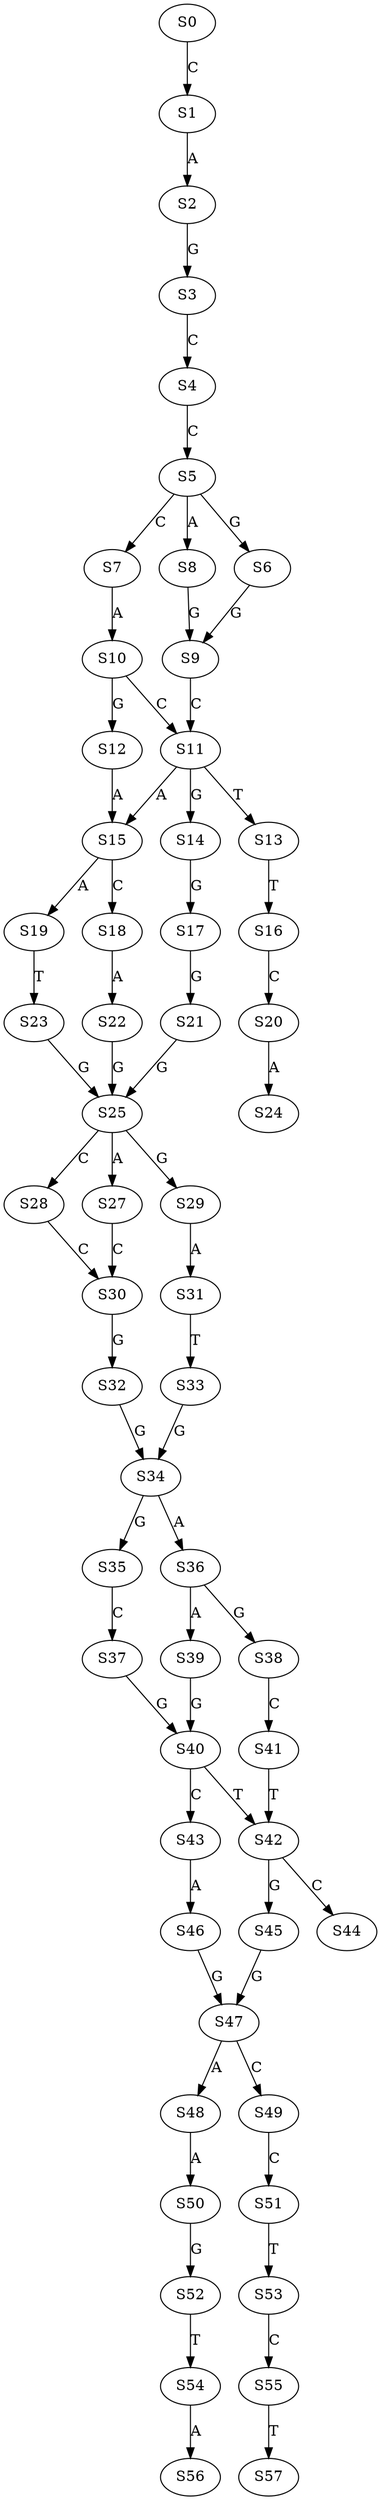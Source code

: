 strict digraph  {
	S0 -> S1 [ label = C ];
	S1 -> S2 [ label = A ];
	S2 -> S3 [ label = G ];
	S3 -> S4 [ label = C ];
	S4 -> S5 [ label = C ];
	S5 -> S6 [ label = G ];
	S5 -> S7 [ label = C ];
	S5 -> S8 [ label = A ];
	S6 -> S9 [ label = G ];
	S7 -> S10 [ label = A ];
	S8 -> S9 [ label = G ];
	S9 -> S11 [ label = C ];
	S10 -> S11 [ label = C ];
	S10 -> S12 [ label = G ];
	S11 -> S13 [ label = T ];
	S11 -> S14 [ label = G ];
	S11 -> S15 [ label = A ];
	S12 -> S15 [ label = A ];
	S13 -> S16 [ label = T ];
	S14 -> S17 [ label = G ];
	S15 -> S18 [ label = C ];
	S15 -> S19 [ label = A ];
	S16 -> S20 [ label = C ];
	S17 -> S21 [ label = G ];
	S18 -> S22 [ label = A ];
	S19 -> S23 [ label = T ];
	S20 -> S24 [ label = A ];
	S21 -> S25 [ label = G ];
	S22 -> S25 [ label = G ];
	S23 -> S25 [ label = G ];
	S25 -> S27 [ label = A ];
	S25 -> S28 [ label = C ];
	S25 -> S29 [ label = G ];
	S27 -> S30 [ label = C ];
	S28 -> S30 [ label = C ];
	S29 -> S31 [ label = A ];
	S30 -> S32 [ label = G ];
	S31 -> S33 [ label = T ];
	S32 -> S34 [ label = G ];
	S33 -> S34 [ label = G ];
	S34 -> S35 [ label = G ];
	S34 -> S36 [ label = A ];
	S35 -> S37 [ label = C ];
	S36 -> S38 [ label = G ];
	S36 -> S39 [ label = A ];
	S37 -> S40 [ label = G ];
	S38 -> S41 [ label = C ];
	S39 -> S40 [ label = G ];
	S40 -> S42 [ label = T ];
	S40 -> S43 [ label = C ];
	S41 -> S42 [ label = T ];
	S42 -> S44 [ label = C ];
	S42 -> S45 [ label = G ];
	S43 -> S46 [ label = A ];
	S45 -> S47 [ label = G ];
	S46 -> S47 [ label = G ];
	S47 -> S48 [ label = A ];
	S47 -> S49 [ label = C ];
	S48 -> S50 [ label = A ];
	S49 -> S51 [ label = C ];
	S50 -> S52 [ label = G ];
	S51 -> S53 [ label = T ];
	S52 -> S54 [ label = T ];
	S53 -> S55 [ label = C ];
	S54 -> S56 [ label = A ];
	S55 -> S57 [ label = T ];
}
